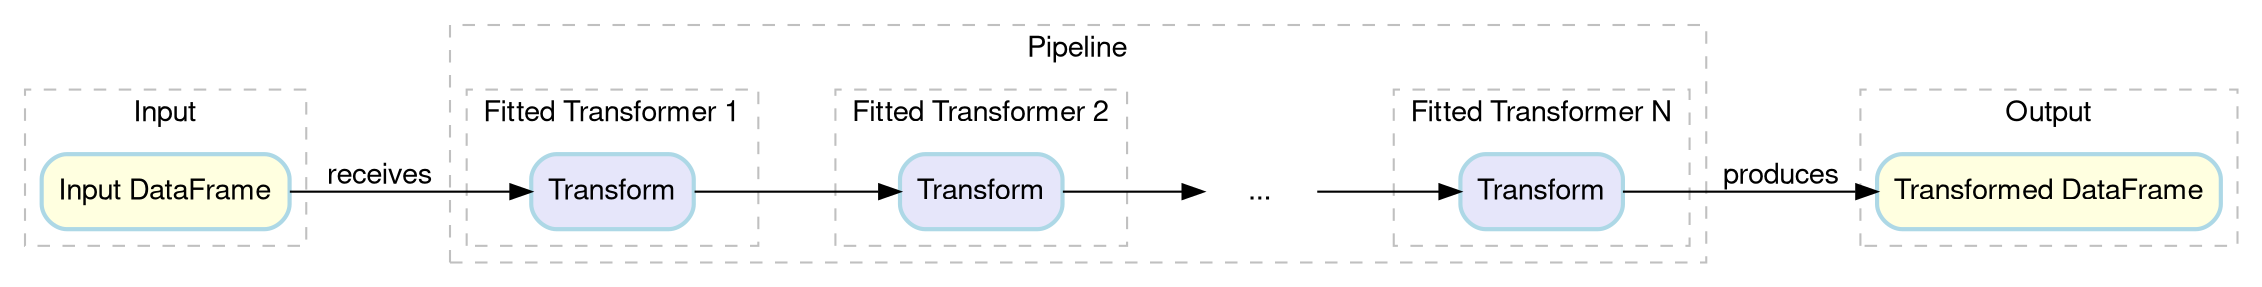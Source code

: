 digraph PipelineArchitecture {
    fontname = "Helvetica,Arial,sans-serif";
    layout = dot;
    rankdir = LR;

    // Global node style (overridden where necessary)
    node [
    fontname = "Helvetica,Arial,sans-serif",
    shape = box,
    style = "filled,rounded",
    color = "lightblue",
    penwidth = 2
    ];
    edge [
    fontname = "Helvetica,Arial,sans-serif",
    color = "black"
    ];

    subgraph cluster_input {
    label = "Input";
    style = "dashed";
    color = "gray";
    df_in [label = "Input DataFrame", fillcolor = "lightyellow", shape = box, style = "filled,rounded"];
    }

    subgraph cluster_pipeline {
    label = "Pipeline";
    style = "dashed";
    color = "gray";

    // Transformer 1
        subgraph cluster_t1 {
    label = "Fitted Transformer 1";
    style = "dashed";
    color = "gray";
    t1_transform [label = "Transform", fillcolor = "lavender"];
    }

    // Transformer 2
    subgraph cluster_t2 {
    label = "Fitted Transformer 2";
    style = "dashed";
    color = "gray";
    t2_transform [label = "Transform", fillcolor = "lavender"];
    }

    // Ellipsis for intermediate transformers
        dots [label = "...", shape = "plaintext", fillcolor = "white"];

    // Transformer N
    subgraph cluster_tn {
    label = "Fitted Transformer N";
    style = "dashed";
    color = "gray";
    tn_transform [label = "Transform", fillcolor = "lavender"];
    }

    df_in -> t1_transform [label = "receives"];
    t1_transform -> t2_transform;
    t2_transform -> dots;
    dots -> tn_transform;
    }

    subgraph cluster_output {
    label = "Output";
    style = "dashed";
    color = "gray";
    df_out [label = "Transformed DataFrame", fillcolor = "lightyellow", shape = box, style = "filled,rounded"];
    }

    tn_transform -> df_out [label = "produces"];
}
